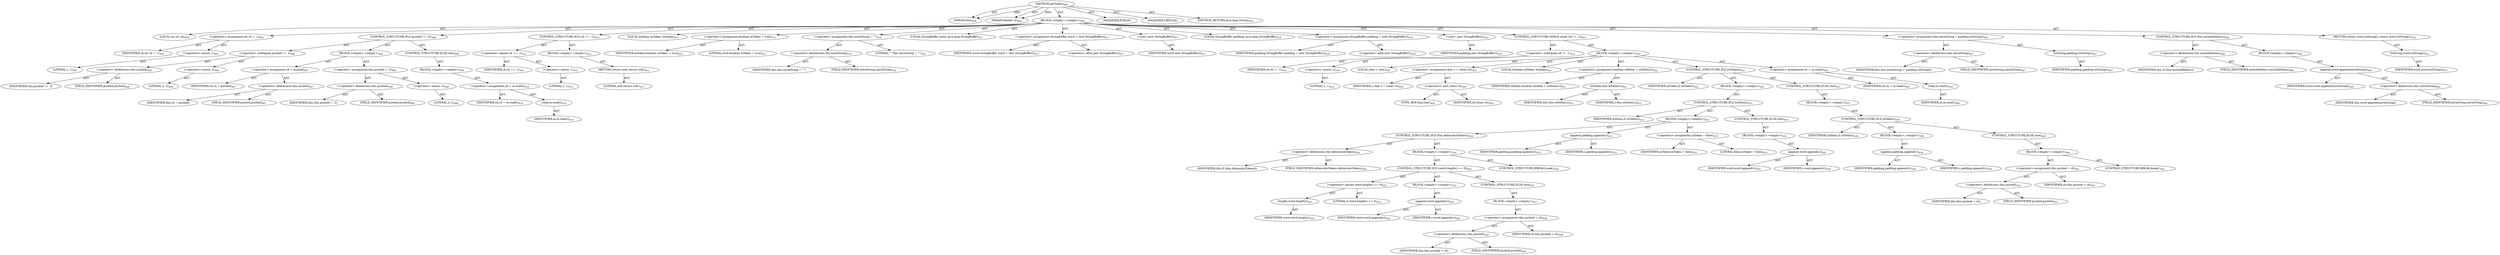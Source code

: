 digraph "getToken" {  
"111669149721" [label = <(METHOD,getToken)<SUB>404</SUB>> ]
"115964117002" [label = <(PARAM,this)<SUB>404</SUB>> ]
"115964117061" [label = <(PARAM,Reader in)<SUB>404</SUB>> ]
"25769803813" [label = <(BLOCK,&lt;empty&gt;,&lt;empty&gt;)<SUB>404</SUB>> ]
"94489280517" [label = <(LOCAL,int ch: int)<SUB>405</SUB>> ]
"30064771222" [label = <(&lt;operator&gt;.assignment,int ch = -1)<SUB>405</SUB>> ]
"68719476866" [label = <(IDENTIFIER,ch,int ch = -1)<SUB>405</SUB>> ]
"30064771223" [label = <(&lt;operator&gt;.minus,-1)<SUB>405</SUB>> ]
"90194313238" [label = <(LITERAL,1,-1)<SUB>405</SUB>> ]
"47244640268" [label = <(CONTROL_STRUCTURE,IF,if (pushed != -2))<SUB>406</SUB>> ]
"30064771224" [label = <(&lt;operator&gt;.notEquals,pushed != -2)<SUB>406</SUB>> ]
"30064771225" [label = <(&lt;operator&gt;.fieldAccess,this.pushed)<SUB>406</SUB>> ]
"68719476867" [label = <(IDENTIFIER,this,pushed != -2)> ]
"55834574909" [label = <(FIELD_IDENTIFIER,pushed,pushed)<SUB>406</SUB>> ]
"30064771226" [label = <(&lt;operator&gt;.minus,-2)<SUB>406</SUB>> ]
"90194313239" [label = <(LITERAL,2,-2)<SUB>406</SUB>> ]
"25769803814" [label = <(BLOCK,&lt;empty&gt;,&lt;empty&gt;)<SUB>406</SUB>> ]
"30064771227" [label = <(&lt;operator&gt;.assignment,ch = pushed)<SUB>407</SUB>> ]
"68719476868" [label = <(IDENTIFIER,ch,ch = pushed)<SUB>407</SUB>> ]
"30064771228" [label = <(&lt;operator&gt;.fieldAccess,this.pushed)<SUB>407</SUB>> ]
"68719476869" [label = <(IDENTIFIER,this,ch = pushed)> ]
"55834574910" [label = <(FIELD_IDENTIFIER,pushed,pushed)<SUB>407</SUB>> ]
"30064771229" [label = <(&lt;operator&gt;.assignment,this.pushed = -2)<SUB>408</SUB>> ]
"30064771230" [label = <(&lt;operator&gt;.fieldAccess,this.pushed)<SUB>408</SUB>> ]
"68719476870" [label = <(IDENTIFIER,this,this.pushed = -2)> ]
"55834574911" [label = <(FIELD_IDENTIFIER,pushed,pushed)<SUB>408</SUB>> ]
"30064771231" [label = <(&lt;operator&gt;.minus,-2)<SUB>408</SUB>> ]
"90194313240" [label = <(LITERAL,2,-2)<SUB>408</SUB>> ]
"47244640269" [label = <(CONTROL_STRUCTURE,ELSE,else)<SUB>409</SUB>> ]
"25769803815" [label = <(BLOCK,&lt;empty&gt;,&lt;empty&gt;)<SUB>409</SUB>> ]
"30064771232" [label = <(&lt;operator&gt;.assignment,ch = in.read())<SUB>410</SUB>> ]
"68719476871" [label = <(IDENTIFIER,ch,ch = in.read())<SUB>410</SUB>> ]
"30064771233" [label = <(read,in.read())<SUB>410</SUB>> ]
"68719476872" [label = <(IDENTIFIER,in,in.read())<SUB>410</SUB>> ]
"47244640270" [label = <(CONTROL_STRUCTURE,IF,if (ch == -1))<SUB>412</SUB>> ]
"30064771234" [label = <(&lt;operator&gt;.equals,ch == -1)<SUB>412</SUB>> ]
"68719476873" [label = <(IDENTIFIER,ch,ch == -1)<SUB>412</SUB>> ]
"30064771235" [label = <(&lt;operator&gt;.minus,-1)<SUB>412</SUB>> ]
"90194313241" [label = <(LITERAL,1,-1)<SUB>412</SUB>> ]
"25769803816" [label = <(BLOCK,&lt;empty&gt;,&lt;empty&gt;)<SUB>412</SUB>> ]
"146028888069" [label = <(RETURN,return null;,return null;)<SUB>413</SUB>> ]
"90194313242" [label = <(LITERAL,null,return null;)<SUB>413</SUB>> ]
"94489280518" [label = <(LOCAL,boolean inToken: boolean)<SUB>415</SUB>> ]
"30064771236" [label = <(&lt;operator&gt;.assignment,boolean inToken = true)<SUB>415</SUB>> ]
"68719476874" [label = <(IDENTIFIER,inToken,boolean inToken = true)<SUB>415</SUB>> ]
"90194313243" [label = <(LITERAL,true,boolean inToken = true)<SUB>415</SUB>> ]
"30064771237" [label = <(&lt;operator&gt;.assignment,this.intraString = &quot;&quot;)<SUB>416</SUB>> ]
"30064771238" [label = <(&lt;operator&gt;.fieldAccess,this.intraString)<SUB>416</SUB>> ]
"68719476875" [label = <(IDENTIFIER,this,this.intraString = &quot;&quot;)> ]
"55834574912" [label = <(FIELD_IDENTIFIER,intraString,intraString)<SUB>416</SUB>> ]
"90194313244" [label = <(LITERAL,&quot;&quot;,this.intraString = &quot;&quot;)<SUB>416</SUB>> ]
"94489280519" [label = <(LOCAL,StringBuffer word: java.lang.StringBuffer)<SUB>417</SUB>> ]
"30064771239" [label = <(&lt;operator&gt;.assignment,StringBuffer word = new StringBuffer())<SUB>417</SUB>> ]
"68719476876" [label = <(IDENTIFIER,word,StringBuffer word = new StringBuffer())<SUB>417</SUB>> ]
"30064771240" [label = <(&lt;operator&gt;.alloc,new StringBuffer())<SUB>417</SUB>> ]
"30064771241" [label = <(&lt;init&gt;,new StringBuffer())<SUB>417</SUB>> ]
"68719476877" [label = <(IDENTIFIER,word,new StringBuffer())<SUB>417</SUB>> ]
"94489280520" [label = <(LOCAL,StringBuffer padding: java.lang.StringBuffer)<SUB>418</SUB>> ]
"30064771242" [label = <(&lt;operator&gt;.assignment,StringBuffer padding = new StringBuffer())<SUB>418</SUB>> ]
"68719476878" [label = <(IDENTIFIER,padding,StringBuffer padding = new StringBuffer())<SUB>418</SUB>> ]
"30064771243" [label = <(&lt;operator&gt;.alloc,new StringBuffer())<SUB>418</SUB>> ]
"30064771244" [label = <(&lt;init&gt;,new StringBuffer())<SUB>418</SUB>> ]
"68719476879" [label = <(IDENTIFIER,padding,new StringBuffer())<SUB>418</SUB>> ]
"47244640271" [label = <(CONTROL_STRUCTURE,WHILE,while (ch != -1))<SUB>419</SUB>> ]
"30064771245" [label = <(&lt;operator&gt;.notEquals,ch != -1)<SUB>419</SUB>> ]
"68719476880" [label = <(IDENTIFIER,ch,ch != -1)<SUB>419</SUB>> ]
"30064771246" [label = <(&lt;operator&gt;.minus,-1)<SUB>419</SUB>> ]
"90194313245" [label = <(LITERAL,1,-1)<SUB>419</SUB>> ]
"25769803817" [label = <(BLOCK,&lt;empty&gt;,&lt;empty&gt;)<SUB>419</SUB>> ]
"94489280521" [label = <(LOCAL,char c: char)<SUB>420</SUB>> ]
"30064771247" [label = <(&lt;operator&gt;.assignment,char c = (char) ch)<SUB>420</SUB>> ]
"68719476881" [label = <(IDENTIFIER,c,char c = (char) ch)<SUB>420</SUB>> ]
"30064771248" [label = <(&lt;operator&gt;.cast,(char) ch)<SUB>420</SUB>> ]
"180388626433" [label = <(TYPE_REF,char,char)<SUB>420</SUB>> ]
"68719476882" [label = <(IDENTIFIER,ch,(char) ch)<SUB>420</SUB>> ]
"94489280522" [label = <(LOCAL,boolean isDelim: boolean)<SUB>421</SUB>> ]
"30064771249" [label = <(&lt;operator&gt;.assignment,boolean isDelim = isDelim(c))<SUB>421</SUB>> ]
"68719476883" [label = <(IDENTIFIER,isDelim,boolean isDelim = isDelim(c))<SUB>421</SUB>> ]
"30064771250" [label = <(isDelim,this.isDelim(c))<SUB>421</SUB>> ]
"68719476747" [label = <(IDENTIFIER,this,this.isDelim(c))<SUB>421</SUB>> ]
"68719476884" [label = <(IDENTIFIER,c,this.isDelim(c))<SUB>421</SUB>> ]
"47244640272" [label = <(CONTROL_STRUCTURE,IF,if (inToken))<SUB>422</SUB>> ]
"68719476885" [label = <(IDENTIFIER,inToken,if (inToken))<SUB>422</SUB>> ]
"25769803818" [label = <(BLOCK,&lt;empty&gt;,&lt;empty&gt;)<SUB>422</SUB>> ]
"47244640273" [label = <(CONTROL_STRUCTURE,IF,if (isDelim))<SUB>423</SUB>> ]
"68719476886" [label = <(IDENTIFIER,isDelim,if (isDelim))<SUB>423</SUB>> ]
"25769803819" [label = <(BLOCK,&lt;empty&gt;,&lt;empty&gt;)<SUB>423</SUB>> ]
"47244640274" [label = <(CONTROL_STRUCTURE,IF,if (this.delimsAreTokens))<SUB>424</SUB>> ]
"30064771251" [label = <(&lt;operator&gt;.fieldAccess,this.delimsAreTokens)<SUB>424</SUB>> ]
"68719476887" [label = <(IDENTIFIER,this,if (this.delimsAreTokens))> ]
"55834574913" [label = <(FIELD_IDENTIFIER,delimsAreTokens,delimsAreTokens)<SUB>424</SUB>> ]
"25769803820" [label = <(BLOCK,&lt;empty&gt;,&lt;empty&gt;)<SUB>424</SUB>> ]
"47244640275" [label = <(CONTROL_STRUCTURE,IF,if (word.length() == 0))<SUB>425</SUB>> ]
"30064771252" [label = <(&lt;operator&gt;.equals,word.length() == 0)<SUB>425</SUB>> ]
"30064771253" [label = <(length,word.length())<SUB>425</SUB>> ]
"68719476888" [label = <(IDENTIFIER,word,word.length())<SUB>425</SUB>> ]
"90194313246" [label = <(LITERAL,0,word.length() == 0)<SUB>425</SUB>> ]
"25769803821" [label = <(BLOCK,&lt;empty&gt;,&lt;empty&gt;)<SUB>425</SUB>> ]
"30064771254" [label = <(append,word.append(c))<SUB>426</SUB>> ]
"68719476889" [label = <(IDENTIFIER,word,word.append(c))<SUB>426</SUB>> ]
"68719476890" [label = <(IDENTIFIER,c,word.append(c))<SUB>426</SUB>> ]
"47244640276" [label = <(CONTROL_STRUCTURE,ELSE,else)<SUB>427</SUB>> ]
"25769803822" [label = <(BLOCK,&lt;empty&gt;,&lt;empty&gt;)<SUB>427</SUB>> ]
"30064771255" [label = <(&lt;operator&gt;.assignment,this.pushed = ch)<SUB>428</SUB>> ]
"30064771256" [label = <(&lt;operator&gt;.fieldAccess,this.pushed)<SUB>428</SUB>> ]
"68719476891" [label = <(IDENTIFIER,this,this.pushed = ch)> ]
"55834574914" [label = <(FIELD_IDENTIFIER,pushed,pushed)<SUB>428</SUB>> ]
"68719476892" [label = <(IDENTIFIER,ch,this.pushed = ch)<SUB>428</SUB>> ]
"47244640277" [label = <(CONTROL_STRUCTURE,BREAK,break;)<SUB>430</SUB>> ]
"30064771257" [label = <(append,padding.append(c))<SUB>432</SUB>> ]
"68719476893" [label = <(IDENTIFIER,padding,padding.append(c))<SUB>432</SUB>> ]
"68719476894" [label = <(IDENTIFIER,c,padding.append(c))<SUB>432</SUB>> ]
"30064771258" [label = <(&lt;operator&gt;.assignment,inToken = false)<SUB>433</SUB>> ]
"68719476895" [label = <(IDENTIFIER,inToken,inToken = false)<SUB>433</SUB>> ]
"90194313247" [label = <(LITERAL,false,inToken = false)<SUB>433</SUB>> ]
"47244640278" [label = <(CONTROL_STRUCTURE,ELSE,else)<SUB>434</SUB>> ]
"25769803823" [label = <(BLOCK,&lt;empty&gt;,&lt;empty&gt;)<SUB>434</SUB>> ]
"30064771259" [label = <(append,word.append(c))<SUB>435</SUB>> ]
"68719476896" [label = <(IDENTIFIER,word,word.append(c))<SUB>435</SUB>> ]
"68719476897" [label = <(IDENTIFIER,c,word.append(c))<SUB>435</SUB>> ]
"47244640279" [label = <(CONTROL_STRUCTURE,ELSE,else)<SUB>437</SUB>> ]
"25769803824" [label = <(BLOCK,&lt;empty&gt;,&lt;empty&gt;)<SUB>437</SUB>> ]
"47244640280" [label = <(CONTROL_STRUCTURE,IF,if (isDelim))<SUB>438</SUB>> ]
"68719476898" [label = <(IDENTIFIER,isDelim,if (isDelim))<SUB>438</SUB>> ]
"25769803825" [label = <(BLOCK,&lt;empty&gt;,&lt;empty&gt;)<SUB>438</SUB>> ]
"30064771260" [label = <(append,padding.append(c))<SUB>439</SUB>> ]
"68719476899" [label = <(IDENTIFIER,padding,padding.append(c))<SUB>439</SUB>> ]
"68719476900" [label = <(IDENTIFIER,c,padding.append(c))<SUB>439</SUB>> ]
"47244640281" [label = <(CONTROL_STRUCTURE,ELSE,else)<SUB>440</SUB>> ]
"25769803826" [label = <(BLOCK,&lt;empty&gt;,&lt;empty&gt;)<SUB>440</SUB>> ]
"30064771261" [label = <(&lt;operator&gt;.assignment,this.pushed = ch)<SUB>441</SUB>> ]
"30064771262" [label = <(&lt;operator&gt;.fieldAccess,this.pushed)<SUB>441</SUB>> ]
"68719476901" [label = <(IDENTIFIER,this,this.pushed = ch)> ]
"55834574915" [label = <(FIELD_IDENTIFIER,pushed,pushed)<SUB>441</SUB>> ]
"68719476902" [label = <(IDENTIFIER,ch,this.pushed = ch)<SUB>441</SUB>> ]
"47244640282" [label = <(CONTROL_STRUCTURE,BREAK,break;)<SUB>442</SUB>> ]
"30064771263" [label = <(&lt;operator&gt;.assignment,ch = in.read())<SUB>445</SUB>> ]
"68719476903" [label = <(IDENTIFIER,ch,ch = in.read())<SUB>445</SUB>> ]
"30064771264" [label = <(read,in.read())<SUB>445</SUB>> ]
"68719476904" [label = <(IDENTIFIER,in,in.read())<SUB>445</SUB>> ]
"30064771265" [label = <(&lt;operator&gt;.assignment,this.intraString = padding.toString())<SUB>447</SUB>> ]
"30064771266" [label = <(&lt;operator&gt;.fieldAccess,this.intraString)<SUB>447</SUB>> ]
"68719476905" [label = <(IDENTIFIER,this,this.intraString = padding.toString())> ]
"55834574916" [label = <(FIELD_IDENTIFIER,intraString,intraString)<SUB>447</SUB>> ]
"30064771267" [label = <(toString,padding.toString())<SUB>447</SUB>> ]
"68719476906" [label = <(IDENTIFIER,padding,padding.toString())<SUB>447</SUB>> ]
"47244640283" [label = <(CONTROL_STRUCTURE,IF,if (this.includeDelims))<SUB>448</SUB>> ]
"30064771268" [label = <(&lt;operator&gt;.fieldAccess,this.includeDelims)<SUB>448</SUB>> ]
"68719476907" [label = <(IDENTIFIER,this,if (this.includeDelims))> ]
"55834574917" [label = <(FIELD_IDENTIFIER,includeDelims,includeDelims)<SUB>448</SUB>> ]
"25769803827" [label = <(BLOCK,&lt;empty&gt;,&lt;empty&gt;)<SUB>448</SUB>> ]
"30064771269" [label = <(append,word.append(intraString))<SUB>449</SUB>> ]
"68719476908" [label = <(IDENTIFIER,word,word.append(intraString))<SUB>449</SUB>> ]
"30064771270" [label = <(&lt;operator&gt;.fieldAccess,this.intraString)<SUB>449</SUB>> ]
"68719476909" [label = <(IDENTIFIER,this,word.append(intraString))> ]
"55834574918" [label = <(FIELD_IDENTIFIER,intraString,intraString)<SUB>449</SUB>> ]
"146028888070" [label = <(RETURN,return word.toString();,return word.toString();)<SUB>451</SUB>> ]
"30064771271" [label = <(toString,word.toString())<SUB>451</SUB>> ]
"68719476910" [label = <(IDENTIFIER,word,word.toString())<SUB>451</SUB>> ]
"133143986241" [label = <(MODIFIER,PUBLIC)> ]
"133143986242" [label = <(MODIFIER,VIRTUAL)> ]
"128849018905" [label = <(METHOD_RETURN,java.lang.String)<SUB>404</SUB>> ]
  "111669149721" -> "115964117002"  [ label = "AST: "] 
  "111669149721" -> "115964117061"  [ label = "AST: "] 
  "111669149721" -> "25769803813"  [ label = "AST: "] 
  "111669149721" -> "133143986241"  [ label = "AST: "] 
  "111669149721" -> "133143986242"  [ label = "AST: "] 
  "111669149721" -> "128849018905"  [ label = "AST: "] 
  "25769803813" -> "94489280517"  [ label = "AST: "] 
  "25769803813" -> "30064771222"  [ label = "AST: "] 
  "25769803813" -> "47244640268"  [ label = "AST: "] 
  "25769803813" -> "47244640270"  [ label = "AST: "] 
  "25769803813" -> "94489280518"  [ label = "AST: "] 
  "25769803813" -> "30064771236"  [ label = "AST: "] 
  "25769803813" -> "30064771237"  [ label = "AST: "] 
  "25769803813" -> "94489280519"  [ label = "AST: "] 
  "25769803813" -> "30064771239"  [ label = "AST: "] 
  "25769803813" -> "30064771241"  [ label = "AST: "] 
  "25769803813" -> "94489280520"  [ label = "AST: "] 
  "25769803813" -> "30064771242"  [ label = "AST: "] 
  "25769803813" -> "30064771244"  [ label = "AST: "] 
  "25769803813" -> "47244640271"  [ label = "AST: "] 
  "25769803813" -> "30064771265"  [ label = "AST: "] 
  "25769803813" -> "47244640283"  [ label = "AST: "] 
  "25769803813" -> "146028888070"  [ label = "AST: "] 
  "30064771222" -> "68719476866"  [ label = "AST: "] 
  "30064771222" -> "30064771223"  [ label = "AST: "] 
  "30064771223" -> "90194313238"  [ label = "AST: "] 
  "47244640268" -> "30064771224"  [ label = "AST: "] 
  "47244640268" -> "25769803814"  [ label = "AST: "] 
  "47244640268" -> "47244640269"  [ label = "AST: "] 
  "30064771224" -> "30064771225"  [ label = "AST: "] 
  "30064771224" -> "30064771226"  [ label = "AST: "] 
  "30064771225" -> "68719476867"  [ label = "AST: "] 
  "30064771225" -> "55834574909"  [ label = "AST: "] 
  "30064771226" -> "90194313239"  [ label = "AST: "] 
  "25769803814" -> "30064771227"  [ label = "AST: "] 
  "25769803814" -> "30064771229"  [ label = "AST: "] 
  "30064771227" -> "68719476868"  [ label = "AST: "] 
  "30064771227" -> "30064771228"  [ label = "AST: "] 
  "30064771228" -> "68719476869"  [ label = "AST: "] 
  "30064771228" -> "55834574910"  [ label = "AST: "] 
  "30064771229" -> "30064771230"  [ label = "AST: "] 
  "30064771229" -> "30064771231"  [ label = "AST: "] 
  "30064771230" -> "68719476870"  [ label = "AST: "] 
  "30064771230" -> "55834574911"  [ label = "AST: "] 
  "30064771231" -> "90194313240"  [ label = "AST: "] 
  "47244640269" -> "25769803815"  [ label = "AST: "] 
  "25769803815" -> "30064771232"  [ label = "AST: "] 
  "30064771232" -> "68719476871"  [ label = "AST: "] 
  "30064771232" -> "30064771233"  [ label = "AST: "] 
  "30064771233" -> "68719476872"  [ label = "AST: "] 
  "47244640270" -> "30064771234"  [ label = "AST: "] 
  "47244640270" -> "25769803816"  [ label = "AST: "] 
  "30064771234" -> "68719476873"  [ label = "AST: "] 
  "30064771234" -> "30064771235"  [ label = "AST: "] 
  "30064771235" -> "90194313241"  [ label = "AST: "] 
  "25769803816" -> "146028888069"  [ label = "AST: "] 
  "146028888069" -> "90194313242"  [ label = "AST: "] 
  "30064771236" -> "68719476874"  [ label = "AST: "] 
  "30064771236" -> "90194313243"  [ label = "AST: "] 
  "30064771237" -> "30064771238"  [ label = "AST: "] 
  "30064771237" -> "90194313244"  [ label = "AST: "] 
  "30064771238" -> "68719476875"  [ label = "AST: "] 
  "30064771238" -> "55834574912"  [ label = "AST: "] 
  "30064771239" -> "68719476876"  [ label = "AST: "] 
  "30064771239" -> "30064771240"  [ label = "AST: "] 
  "30064771241" -> "68719476877"  [ label = "AST: "] 
  "30064771242" -> "68719476878"  [ label = "AST: "] 
  "30064771242" -> "30064771243"  [ label = "AST: "] 
  "30064771244" -> "68719476879"  [ label = "AST: "] 
  "47244640271" -> "30064771245"  [ label = "AST: "] 
  "47244640271" -> "25769803817"  [ label = "AST: "] 
  "30064771245" -> "68719476880"  [ label = "AST: "] 
  "30064771245" -> "30064771246"  [ label = "AST: "] 
  "30064771246" -> "90194313245"  [ label = "AST: "] 
  "25769803817" -> "94489280521"  [ label = "AST: "] 
  "25769803817" -> "30064771247"  [ label = "AST: "] 
  "25769803817" -> "94489280522"  [ label = "AST: "] 
  "25769803817" -> "30064771249"  [ label = "AST: "] 
  "25769803817" -> "47244640272"  [ label = "AST: "] 
  "25769803817" -> "30064771263"  [ label = "AST: "] 
  "30064771247" -> "68719476881"  [ label = "AST: "] 
  "30064771247" -> "30064771248"  [ label = "AST: "] 
  "30064771248" -> "180388626433"  [ label = "AST: "] 
  "30064771248" -> "68719476882"  [ label = "AST: "] 
  "30064771249" -> "68719476883"  [ label = "AST: "] 
  "30064771249" -> "30064771250"  [ label = "AST: "] 
  "30064771250" -> "68719476747"  [ label = "AST: "] 
  "30064771250" -> "68719476884"  [ label = "AST: "] 
  "47244640272" -> "68719476885"  [ label = "AST: "] 
  "47244640272" -> "25769803818"  [ label = "AST: "] 
  "47244640272" -> "47244640279"  [ label = "AST: "] 
  "25769803818" -> "47244640273"  [ label = "AST: "] 
  "47244640273" -> "68719476886"  [ label = "AST: "] 
  "47244640273" -> "25769803819"  [ label = "AST: "] 
  "47244640273" -> "47244640278"  [ label = "AST: "] 
  "25769803819" -> "47244640274"  [ label = "AST: "] 
  "25769803819" -> "30064771257"  [ label = "AST: "] 
  "25769803819" -> "30064771258"  [ label = "AST: "] 
  "47244640274" -> "30064771251"  [ label = "AST: "] 
  "47244640274" -> "25769803820"  [ label = "AST: "] 
  "30064771251" -> "68719476887"  [ label = "AST: "] 
  "30064771251" -> "55834574913"  [ label = "AST: "] 
  "25769803820" -> "47244640275"  [ label = "AST: "] 
  "25769803820" -> "47244640277"  [ label = "AST: "] 
  "47244640275" -> "30064771252"  [ label = "AST: "] 
  "47244640275" -> "25769803821"  [ label = "AST: "] 
  "47244640275" -> "47244640276"  [ label = "AST: "] 
  "30064771252" -> "30064771253"  [ label = "AST: "] 
  "30064771252" -> "90194313246"  [ label = "AST: "] 
  "30064771253" -> "68719476888"  [ label = "AST: "] 
  "25769803821" -> "30064771254"  [ label = "AST: "] 
  "30064771254" -> "68719476889"  [ label = "AST: "] 
  "30064771254" -> "68719476890"  [ label = "AST: "] 
  "47244640276" -> "25769803822"  [ label = "AST: "] 
  "25769803822" -> "30064771255"  [ label = "AST: "] 
  "30064771255" -> "30064771256"  [ label = "AST: "] 
  "30064771255" -> "68719476892"  [ label = "AST: "] 
  "30064771256" -> "68719476891"  [ label = "AST: "] 
  "30064771256" -> "55834574914"  [ label = "AST: "] 
  "30064771257" -> "68719476893"  [ label = "AST: "] 
  "30064771257" -> "68719476894"  [ label = "AST: "] 
  "30064771258" -> "68719476895"  [ label = "AST: "] 
  "30064771258" -> "90194313247"  [ label = "AST: "] 
  "47244640278" -> "25769803823"  [ label = "AST: "] 
  "25769803823" -> "30064771259"  [ label = "AST: "] 
  "30064771259" -> "68719476896"  [ label = "AST: "] 
  "30064771259" -> "68719476897"  [ label = "AST: "] 
  "47244640279" -> "25769803824"  [ label = "AST: "] 
  "25769803824" -> "47244640280"  [ label = "AST: "] 
  "47244640280" -> "68719476898"  [ label = "AST: "] 
  "47244640280" -> "25769803825"  [ label = "AST: "] 
  "47244640280" -> "47244640281"  [ label = "AST: "] 
  "25769803825" -> "30064771260"  [ label = "AST: "] 
  "30064771260" -> "68719476899"  [ label = "AST: "] 
  "30064771260" -> "68719476900"  [ label = "AST: "] 
  "47244640281" -> "25769803826"  [ label = "AST: "] 
  "25769803826" -> "30064771261"  [ label = "AST: "] 
  "25769803826" -> "47244640282"  [ label = "AST: "] 
  "30064771261" -> "30064771262"  [ label = "AST: "] 
  "30064771261" -> "68719476902"  [ label = "AST: "] 
  "30064771262" -> "68719476901"  [ label = "AST: "] 
  "30064771262" -> "55834574915"  [ label = "AST: "] 
  "30064771263" -> "68719476903"  [ label = "AST: "] 
  "30064771263" -> "30064771264"  [ label = "AST: "] 
  "30064771264" -> "68719476904"  [ label = "AST: "] 
  "30064771265" -> "30064771266"  [ label = "AST: "] 
  "30064771265" -> "30064771267"  [ label = "AST: "] 
  "30064771266" -> "68719476905"  [ label = "AST: "] 
  "30064771266" -> "55834574916"  [ label = "AST: "] 
  "30064771267" -> "68719476906"  [ label = "AST: "] 
  "47244640283" -> "30064771268"  [ label = "AST: "] 
  "47244640283" -> "25769803827"  [ label = "AST: "] 
  "30064771268" -> "68719476907"  [ label = "AST: "] 
  "30064771268" -> "55834574917"  [ label = "AST: "] 
  "25769803827" -> "30064771269"  [ label = "AST: "] 
  "30064771269" -> "68719476908"  [ label = "AST: "] 
  "30064771269" -> "30064771270"  [ label = "AST: "] 
  "30064771270" -> "68719476909"  [ label = "AST: "] 
  "30064771270" -> "55834574918"  [ label = "AST: "] 
  "146028888070" -> "30064771271"  [ label = "AST: "] 
  "30064771271" -> "68719476910"  [ label = "AST: "] 
  "111669149721" -> "115964117002"  [ label = "DDG: "] 
  "111669149721" -> "115964117061"  [ label = "DDG: "] 
}
